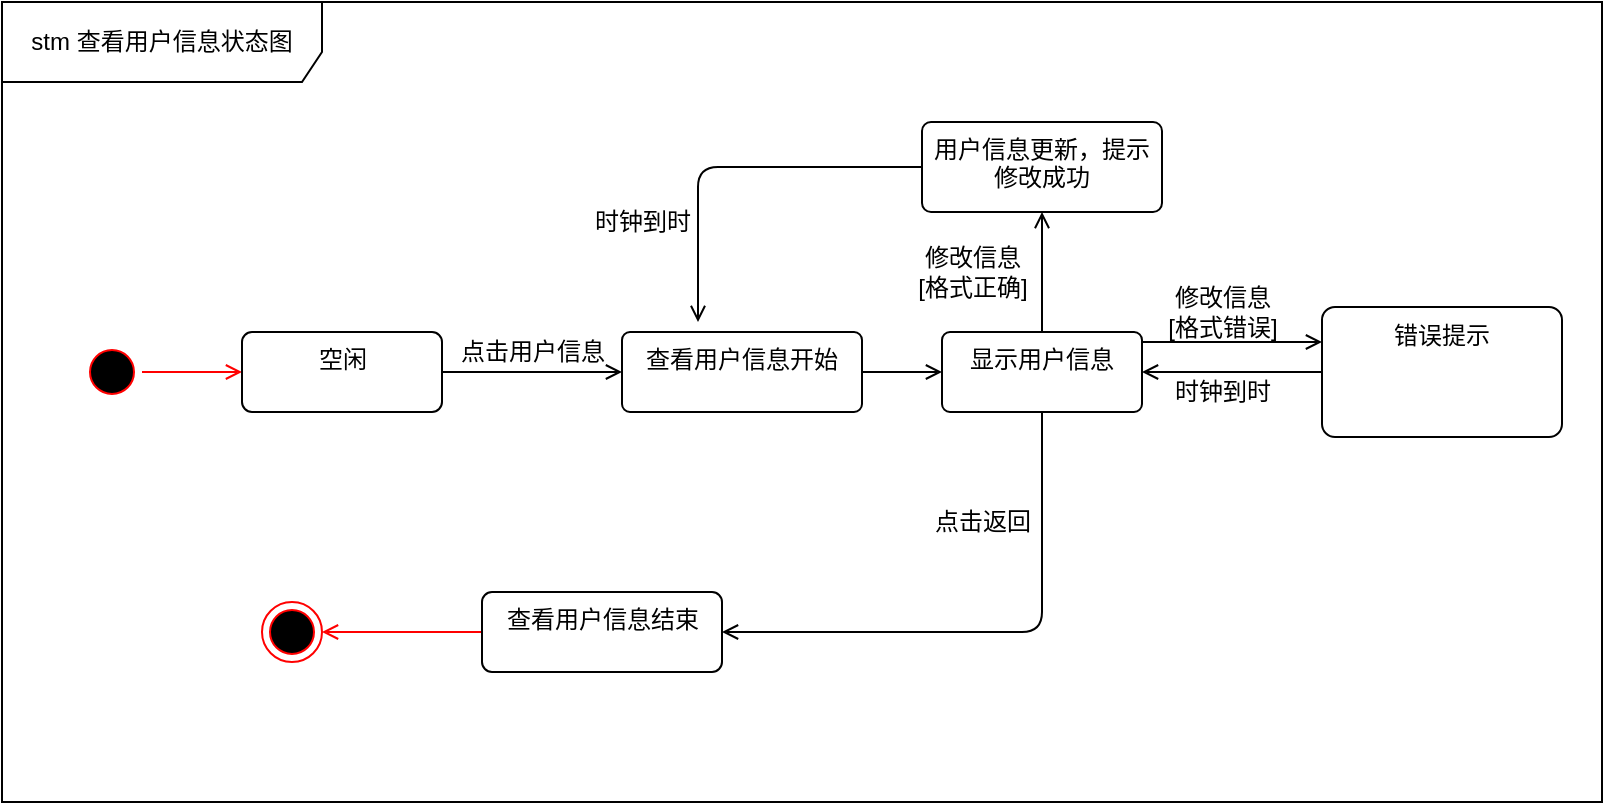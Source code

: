 <mxfile version="14.6.6" type="github" pages="3">
  <diagram id="R78xaqouT0fXK327TKrT" name="7.4.4 查看用户信息状态图">
    <mxGraphModel dx="1037" dy="532" grid="1" gridSize="10" guides="1" tooltips="1" connect="1" arrows="1" fold="1" page="1" pageScale="1" pageWidth="850" pageHeight="1100" math="0" shadow="0">
      <root>
        <mxCell id="0" />
        <mxCell id="1" parent="0" />
        <mxCell id="JF_MuRx8x4yZo3toYtdr-5" value="stm 查看用户信息状态图" style="shape=umlFrame;whiteSpace=wrap;html=1;width=160;height=40;" vertex="1" parent="1">
          <mxGeometry x="40" y="80" width="800" height="400" as="geometry" />
        </mxCell>
        <mxCell id="JF_MuRx8x4yZo3toYtdr-14" value="" style="edgeStyle=orthogonalEdgeStyle;rounded=0;orthogonalLoop=1;jettySize=auto;html=1;endArrow=open;endFill=0;strokeColor=#FF0000;" edge="1" parent="1" source="JF_MuRx8x4yZo3toYtdr-6">
          <mxGeometry relative="1" as="geometry">
            <mxPoint x="160" y="265" as="targetPoint" />
          </mxGeometry>
        </mxCell>
        <mxCell id="JF_MuRx8x4yZo3toYtdr-6" value="" style="ellipse;html=1;shape=startState;fillColor=#000000;strokeColor=#ff0000;" vertex="1" parent="1">
          <mxGeometry x="80" y="250" width="30" height="30" as="geometry" />
        </mxCell>
        <mxCell id="JF_MuRx8x4yZo3toYtdr-28" value="" style="edgeStyle=orthogonalEdgeStyle;rounded=0;orthogonalLoop=1;jettySize=auto;html=1;endArrow=open;endFill=0;" edge="1" parent="1" source="JF_MuRx8x4yZo3toYtdr-24" target="JF_MuRx8x4yZo3toYtdr-27">
          <mxGeometry relative="1" as="geometry" />
        </mxCell>
        <mxCell id="JF_MuRx8x4yZo3toYtdr-24" value="空闲" style="html=1;align=center;verticalAlign=top;rounded=1;absoluteArcSize=1;arcSize=10;dashed=0;" vertex="1" parent="1">
          <mxGeometry x="160" y="245" width="100" height="40" as="geometry" />
        </mxCell>
        <mxCell id="JF_MuRx8x4yZo3toYtdr-32" value="" style="edgeStyle=orthogonalEdgeStyle;rounded=0;orthogonalLoop=1;jettySize=auto;html=1;endArrow=open;endFill=0;strokeColor=#000000;" edge="1" parent="1" source="JF_MuRx8x4yZo3toYtdr-27" target="JF_MuRx8x4yZo3toYtdr-31">
          <mxGeometry relative="1" as="geometry" />
        </mxCell>
        <mxCell id="JF_MuRx8x4yZo3toYtdr-27" value="查看用户信息开始" style="rounded=1;whiteSpace=wrap;html=1;dashed=0;verticalAlign=top;arcSize=10;" vertex="1" parent="1">
          <mxGeometry x="350" y="245" width="120" height="40" as="geometry" />
        </mxCell>
        <mxCell id="JF_MuRx8x4yZo3toYtdr-29" value="点击用户信息" style="text;html=1;resizable=0;autosize=1;align=center;verticalAlign=middle;points=[];fillColor=none;strokeColor=none;rounded=0;" vertex="1" parent="1">
          <mxGeometry x="260" y="245" width="90" height="20" as="geometry" />
        </mxCell>
        <mxCell id="JF_MuRx8x4yZo3toYtdr-42" style="edgeStyle=orthogonalEdgeStyle;rounded=1;orthogonalLoop=1;jettySize=auto;html=1;entryX=1;entryY=0.5;entryDx=0;entryDy=0;endArrow=open;endFill=0;strokeColor=#000000;" edge="1" parent="1" source="JF_MuRx8x4yZo3toYtdr-31" target="JF_MuRx8x4yZo3toYtdr-57">
          <mxGeometry relative="1" as="geometry">
            <Array as="points">
              <mxPoint x="560" y="395" />
            </Array>
          </mxGeometry>
        </mxCell>
        <mxCell id="JF_MuRx8x4yZo3toYtdr-45" value="" style="edgeStyle=orthogonalEdgeStyle;rounded=0;orthogonalLoop=1;jettySize=auto;html=1;endArrow=open;endFill=0;strokeColor=#000000;" edge="1" parent="1" source="JF_MuRx8x4yZo3toYtdr-31" target="JF_MuRx8x4yZo3toYtdr-44">
          <mxGeometry relative="1" as="geometry">
            <Array as="points">
              <mxPoint x="680" y="250" />
              <mxPoint x="680" y="250" />
            </Array>
          </mxGeometry>
        </mxCell>
        <mxCell id="JF_MuRx8x4yZo3toYtdr-50" value="" style="edgeStyle=orthogonalEdgeStyle;rounded=0;orthogonalLoop=1;jettySize=auto;html=1;endArrow=open;endFill=0;strokeColor=#000000;" edge="1" parent="1" source="JF_MuRx8x4yZo3toYtdr-31" target="JF_MuRx8x4yZo3toYtdr-49">
          <mxGeometry relative="1" as="geometry" />
        </mxCell>
        <mxCell id="JF_MuRx8x4yZo3toYtdr-31" value="显示用户信息" style="rounded=1;whiteSpace=wrap;html=1;dashed=0;verticalAlign=top;arcSize=10;" vertex="1" parent="1">
          <mxGeometry x="510" y="245" width="100" height="40" as="geometry" />
        </mxCell>
        <mxCell id="JF_MuRx8x4yZo3toYtdr-43" value="点击返回" style="text;html=1;resizable=0;autosize=1;align=center;verticalAlign=middle;points=[];fillColor=none;strokeColor=none;rounded=0;" vertex="1" parent="1">
          <mxGeometry x="500" y="330" width="60" height="20" as="geometry" />
        </mxCell>
        <mxCell id="JF_MuRx8x4yZo3toYtdr-62" style="edgeStyle=orthogonalEdgeStyle;rounded=0;orthogonalLoop=1;jettySize=auto;html=1;endArrow=open;endFill=0;" edge="1" parent="1" source="JF_MuRx8x4yZo3toYtdr-44" target="JF_MuRx8x4yZo3toYtdr-31">
          <mxGeometry relative="1" as="geometry" />
        </mxCell>
        <mxCell id="JF_MuRx8x4yZo3toYtdr-44" value="错误提示" style="rounded=1;whiteSpace=wrap;html=1;dashed=0;verticalAlign=top;arcSize=10;" vertex="1" parent="1">
          <mxGeometry x="700" y="232.5" width="120" height="65" as="geometry" />
        </mxCell>
        <mxCell id="JF_MuRx8x4yZo3toYtdr-46" value="修改信息&lt;br&gt;[格式错误]" style="text;html=1;resizable=0;autosize=1;align=center;verticalAlign=middle;points=[];fillColor=none;strokeColor=none;rounded=0;" vertex="1" parent="1">
          <mxGeometry x="615" y="220" width="70" height="30" as="geometry" />
        </mxCell>
        <mxCell id="JF_MuRx8x4yZo3toYtdr-48" value="时钟到时" style="text;html=1;resizable=0;autosize=1;align=center;verticalAlign=middle;points=[];fillColor=none;strokeColor=none;rounded=0;" vertex="1" parent="1">
          <mxGeometry x="620" y="265" width="60" height="20" as="geometry" />
        </mxCell>
        <mxCell id="JF_MuRx8x4yZo3toYtdr-54" style="edgeStyle=orthogonalEdgeStyle;rounded=1;orthogonalLoop=1;jettySize=auto;html=1;endArrow=open;endFill=0;strokeColor=#000000;exitX=0;exitY=0.5;exitDx=0;exitDy=0;" edge="1" parent="1" source="JF_MuRx8x4yZo3toYtdr-49">
          <mxGeometry relative="1" as="geometry">
            <mxPoint x="388" y="240" as="targetPoint" />
            <Array as="points">
              <mxPoint x="388" y="163" />
            </Array>
          </mxGeometry>
        </mxCell>
        <mxCell id="JF_MuRx8x4yZo3toYtdr-49" value="用户信息更新，提示修改成功" style="rounded=1;whiteSpace=wrap;html=1;dashed=0;verticalAlign=top;arcSize=10;" vertex="1" parent="1">
          <mxGeometry x="500" y="140" width="120" height="45" as="geometry" />
        </mxCell>
        <mxCell id="JF_MuRx8x4yZo3toYtdr-51" value="修改信息&lt;br&gt;[格式正确]" style="text;html=1;resizable=0;autosize=1;align=center;verticalAlign=middle;points=[];fillColor=none;strokeColor=none;rounded=0;" vertex="1" parent="1">
          <mxGeometry x="490" y="200" width="70" height="30" as="geometry" />
        </mxCell>
        <mxCell id="JF_MuRx8x4yZo3toYtdr-55" value="时钟到时" style="text;html=1;resizable=0;autosize=1;align=center;verticalAlign=middle;points=[];fillColor=none;strokeColor=none;rounded=0;" vertex="1" parent="1">
          <mxGeometry x="330" y="180" width="60" height="20" as="geometry" />
        </mxCell>
        <mxCell id="JF_MuRx8x4yZo3toYtdr-56" value="" style="ellipse;html=1;shape=endState;fillColor=#000000;strokeColor=#ff0000;" vertex="1" parent="1">
          <mxGeometry x="170" y="380" width="30" height="30" as="geometry" />
        </mxCell>
        <mxCell id="JF_MuRx8x4yZo3toYtdr-58" value="" style="edgeStyle=orthogonalEdgeStyle;rounded=0;orthogonalLoop=1;jettySize=auto;html=1;endArrow=open;endFill=0;strokeColor=#FF0000;" edge="1" parent="1" source="JF_MuRx8x4yZo3toYtdr-57" target="JF_MuRx8x4yZo3toYtdr-56">
          <mxGeometry relative="1" as="geometry" />
        </mxCell>
        <mxCell id="JF_MuRx8x4yZo3toYtdr-57" value="查看用户信息结束" style="html=1;align=center;verticalAlign=top;rounded=1;absoluteArcSize=1;arcSize=10;dashed=0;" vertex="1" parent="1">
          <mxGeometry x="280" y="375" width="120" height="40" as="geometry" />
        </mxCell>
      </root>
    </mxGraphModel>
  </diagram>
  <diagram id="cQp6Rxe3EmaTujAg6KYK" name="7.5.4 创建课程状态图">
    <mxGraphModel dx="1037" dy="532" grid="1" gridSize="10" guides="1" tooltips="1" connect="1" arrows="1" fold="1" page="1" pageScale="1" pageWidth="850" pageHeight="1100" math="0" shadow="0">
      <root>
        <mxCell id="PjIbphXWAcYPcqoNooAm-0" />
        <mxCell id="PjIbphXWAcYPcqoNooAm-1" parent="PjIbphXWAcYPcqoNooAm-0" />
        <mxCell id="hJUV-YuUBCaMWX-VFNm8-0" value="stm 创建课程状态图" style="shape=umlFrame;whiteSpace=wrap;html=1;width=160;height=40;" vertex="1" parent="PjIbphXWAcYPcqoNooAm-1">
          <mxGeometry x="40" width="800" height="520" as="geometry" />
        </mxCell>
        <mxCell id="hJUV-YuUBCaMWX-VFNm8-1" value="" style="ellipse;html=1;shape=startState;fillColor=#000000;strokeColor=#ff0000;" vertex="1" parent="PjIbphXWAcYPcqoNooAm-1">
          <mxGeometry x="90" y="210" width="30" height="30" as="geometry" />
        </mxCell>
        <mxCell id="hJUV-YuUBCaMWX-VFNm8-6" value="" style="html=1;verticalAlign=bottom;endArrow=open;strokeColor=#FF0000;endFill=0;" edge="1" parent="PjIbphXWAcYPcqoNooAm-1">
          <mxGeometry width="80" relative="1" as="geometry">
            <mxPoint x="120" y="224.5" as="sourcePoint" />
            <mxPoint x="160" y="225" as="targetPoint" />
          </mxGeometry>
        </mxCell>
        <mxCell id="7s5-ibAPgLU1VQ5QXviD-5" value="" style="edgeStyle=orthogonalEdgeStyle;rounded=1;orthogonalLoop=1;jettySize=auto;html=1;startArrow=none;startFill=0;endArrow=open;endFill=0;strokeColor=#000000;" edge="1" parent="PjIbphXWAcYPcqoNooAm-1" source="C2Oqjg-7ZbrXNfIuQUgc-0" target="7s5-ibAPgLU1VQ5QXviD-4">
          <mxGeometry relative="1" as="geometry" />
        </mxCell>
        <mxCell id="C2Oqjg-7ZbrXNfIuQUgc-0" value="空闲" style="html=1;align=center;verticalAlign=top;rounded=1;absoluteArcSize=1;arcSize=10;dashed=0;" vertex="1" parent="PjIbphXWAcYPcqoNooAm-1">
          <mxGeometry x="160" y="205" width="100" height="40" as="geometry" />
        </mxCell>
        <mxCell id="5mkPvzpUxLGBkWLvA-5Q-1" value="" style="edgeStyle=orthogonalEdgeStyle;rounded=1;orthogonalLoop=1;jettySize=auto;html=1;startArrow=none;startFill=0;endArrow=open;endFill=0;strokeColor=#000000;" edge="1" parent="PjIbphXWAcYPcqoNooAm-1" source="7s5-ibAPgLU1VQ5QXviD-4" target="5mkPvzpUxLGBkWLvA-5Q-0">
          <mxGeometry relative="1" as="geometry" />
        </mxCell>
        <mxCell id="7s5-ibAPgLU1VQ5QXviD-4" value="创建课程开始" style="rounded=1;whiteSpace=wrap;html=1;dashed=0;verticalAlign=top;arcSize=10;" vertex="1" parent="PjIbphXWAcYPcqoNooAm-1">
          <mxGeometry x="350" y="202.5" width="120" height="45" as="geometry" />
        </mxCell>
        <mxCell id="7s5-ibAPgLU1VQ5QXviD-6" value="选择创建课程" style="text;html=1;resizable=0;autosize=1;align=center;verticalAlign=middle;points=[];fillColor=none;strokeColor=none;rounded=0;" vertex="1" parent="PjIbphXWAcYPcqoNooAm-1">
          <mxGeometry x="260" y="205" width="90" height="20" as="geometry" />
        </mxCell>
        <mxCell id="QAiq84JVTtGRtAKOCqlP-1" style="edgeStyle=orthogonalEdgeStyle;rounded=1;orthogonalLoop=1;jettySize=auto;html=1;entryX=0.562;entryY=-0.042;entryDx=0;entryDy=0;startArrow=none;startFill=0;endArrow=open;endFill=0;entryPerimeter=0;" edge="1" parent="PjIbphXWAcYPcqoNooAm-1" source="5mkPvzpUxLGBkWLvA-5Q-0" target="5mkPvzpUxLGBkWLvA-5Q-4">
          <mxGeometry relative="1" as="geometry">
            <Array as="points">
              <mxPoint x="560" y="280" />
              <mxPoint x="307" y="280" />
            </Array>
          </mxGeometry>
        </mxCell>
        <mxCell id="QAiq84JVTtGRtAKOCqlP-5" value="" style="edgeStyle=orthogonalEdgeStyle;rounded=1;orthogonalLoop=1;jettySize=auto;html=1;startArrow=none;startFill=0;endArrow=open;endFill=0;strokeColor=#000000;" edge="1" parent="PjIbphXWAcYPcqoNooAm-1" source="5mkPvzpUxLGBkWLvA-5Q-0" target="QAiq84JVTtGRtAKOCqlP-4">
          <mxGeometry relative="1" as="geometry">
            <Array as="points">
              <mxPoint x="570" y="160" />
              <mxPoint x="570" y="160" />
            </Array>
          </mxGeometry>
        </mxCell>
        <mxCell id="M-DFRb21i_mCwl9dnOfg-1" value="" style="edgeStyle=orthogonalEdgeStyle;rounded=1;orthogonalLoop=1;jettySize=auto;html=1;startArrow=none;startFill=0;endArrow=open;endFill=0;strokeColor=#000000;" edge="1" parent="PjIbphXWAcYPcqoNooAm-1" source="5mkPvzpUxLGBkWLvA-5Q-0" target="M-DFRb21i_mCwl9dnOfg-0">
          <mxGeometry relative="1" as="geometry" />
        </mxCell>
        <mxCell id="5mkPvzpUxLGBkWLvA-5Q-0" value="显示空白课程信息表单" style="rounded=1;whiteSpace=wrap;html=1;dashed=0;verticalAlign=top;arcSize=10;" vertex="1" parent="PjIbphXWAcYPcqoNooAm-1">
          <mxGeometry x="520" y="197.5" width="140" height="55" as="geometry" />
        </mxCell>
        <mxCell id="5mkPvzpUxLGBkWLvA-5Q-2" value="" style="ellipse;html=1;shape=endState;fillColor=#000000;strokeColor=#ff0000;" vertex="1" parent="PjIbphXWAcYPcqoNooAm-1">
          <mxGeometry x="120" y="420" width="30" height="30" as="geometry" />
        </mxCell>
        <mxCell id="5mkPvzpUxLGBkWLvA-5Q-5" value="" style="edgeStyle=orthogonalEdgeStyle;rounded=1;orthogonalLoop=1;jettySize=auto;html=1;startArrow=none;startFill=0;endArrow=open;endFill=0;strokeColor=#FF0000;" edge="1" parent="PjIbphXWAcYPcqoNooAm-1" source="5mkPvzpUxLGBkWLvA-5Q-4" target="5mkPvzpUxLGBkWLvA-5Q-2">
          <mxGeometry relative="1" as="geometry" />
        </mxCell>
        <mxCell id="5mkPvzpUxLGBkWLvA-5Q-4" value="创建课程结束" style="rounded=1;whiteSpace=wrap;html=1;dashed=0;verticalAlign=top;arcSize=10;" vertex="1" parent="PjIbphXWAcYPcqoNooAm-1">
          <mxGeometry x="240" y="412.5" width="120" height="45" as="geometry" />
        </mxCell>
        <mxCell id="QAiq84JVTtGRtAKOCqlP-3" value="取消创建" style="text;html=1;resizable=0;autosize=1;align=center;verticalAlign=middle;points=[];fillColor=none;strokeColor=none;rounded=0;" vertex="1" parent="PjIbphXWAcYPcqoNooAm-1">
          <mxGeometry x="430" y="260" width="60" height="20" as="geometry" />
        </mxCell>
        <mxCell id="QAiq84JVTtGRtAKOCqlP-10" style="edgeStyle=orthogonalEdgeStyle;rounded=1;orthogonalLoop=1;jettySize=auto;html=1;startArrow=none;startFill=0;endArrow=open;endFill=0;strokeColor=#000000;" edge="1" parent="PjIbphXWAcYPcqoNooAm-1" source="QAiq84JVTtGRtAKOCqlP-4" target="7s5-ibAPgLU1VQ5QXviD-4">
          <mxGeometry relative="1" as="geometry" />
        </mxCell>
        <mxCell id="QAiq84JVTtGRtAKOCqlP-4" value="错误提示" style="rounded=1;whiteSpace=wrap;html=1;dashed=0;verticalAlign=top;arcSize=10;" vertex="1" parent="PjIbphXWAcYPcqoNooAm-1">
          <mxGeometry x="530" y="80" width="120" height="40" as="geometry" />
        </mxCell>
        <mxCell id="QAiq84JVTtGRtAKOCqlP-6" value="填写表单&lt;br&gt;[信息不完整]" style="text;html=1;resizable=0;autosize=1;align=center;verticalAlign=middle;points=[];fillColor=none;strokeColor=none;rounded=0;" vertex="1" parent="PjIbphXWAcYPcqoNooAm-1">
          <mxGeometry x="490" y="140" width="80" height="30" as="geometry" />
        </mxCell>
        <mxCell id="QAiq84JVTtGRtAKOCqlP-8" value="" style="edgeStyle=orthogonalEdgeStyle;rounded=1;orthogonalLoop=1;jettySize=auto;html=1;startArrow=none;startFill=0;endArrow=open;endFill=0;strokeColor=#000000;" edge="1" parent="PjIbphXWAcYPcqoNooAm-1">
          <mxGeometry relative="1" as="geometry">
            <mxPoint x="610" y="197.5" as="sourcePoint" />
            <mxPoint x="610" y="120" as="targetPoint" />
            <Array as="points">
              <mxPoint x="610" y="160" />
              <mxPoint x="610" y="160" />
            </Array>
          </mxGeometry>
        </mxCell>
        <mxCell id="QAiq84JVTtGRtAKOCqlP-9" value="填写表单&lt;br&gt;[格式错误]" style="text;html=1;resizable=0;autosize=1;align=center;verticalAlign=middle;points=[];fillColor=none;strokeColor=none;rounded=0;" vertex="1" parent="PjIbphXWAcYPcqoNooAm-1">
          <mxGeometry x="615" y="140" width="70" height="30" as="geometry" />
        </mxCell>
        <mxCell id="QAiq84JVTtGRtAKOCqlP-11" value="时钟到时" style="text;html=1;resizable=0;autosize=1;align=center;verticalAlign=middle;points=[];fillColor=none;strokeColor=none;rounded=0;" vertex="1" parent="PjIbphXWAcYPcqoNooAm-1">
          <mxGeometry x="350" y="130" width="60" height="20" as="geometry" />
        </mxCell>
        <mxCell id="M-DFRb21i_mCwl9dnOfg-9" value="" style="edgeStyle=orthogonalEdgeStyle;rounded=1;orthogonalLoop=1;jettySize=auto;html=1;startArrow=none;startFill=0;endArrow=open;endFill=0;strokeColor=#000000;" edge="1" parent="PjIbphXWAcYPcqoNooAm-1" source="M-DFRb21i_mCwl9dnOfg-0" target="M-DFRb21i_mCwl9dnOfg-8">
          <mxGeometry relative="1" as="geometry" />
        </mxCell>
        <mxCell id="M-DFRb21i_mCwl9dnOfg-0" value="课程创建并更新信息" style="rounded=1;whiteSpace=wrap;html=1;dashed=0;verticalAlign=top;arcSize=10;" vertex="1" parent="PjIbphXWAcYPcqoNooAm-1">
          <mxGeometry x="530" y="307.5" width="120" height="60" as="geometry" />
        </mxCell>
        <mxCell id="M-DFRb21i_mCwl9dnOfg-2" value="填写表单&lt;br&gt;[正确填写]" style="text;html=1;resizable=0;autosize=1;align=center;verticalAlign=middle;points=[];fillColor=none;strokeColor=none;rounded=0;" vertex="1" parent="PjIbphXWAcYPcqoNooAm-1">
          <mxGeometry x="590" y="270" width="70" height="30" as="geometry" />
        </mxCell>
        <mxCell id="M-DFRb21i_mCwl9dnOfg-10" style="edgeStyle=orthogonalEdgeStyle;rounded=1;orthogonalLoop=1;jettySize=auto;html=1;startArrow=none;startFill=0;endArrow=open;endFill=0;strokeColor=#000000;" edge="1" parent="PjIbphXWAcYPcqoNooAm-1" source="M-DFRb21i_mCwl9dnOfg-8" target="5mkPvzpUxLGBkWLvA-5Q-4">
          <mxGeometry relative="1" as="geometry" />
        </mxCell>
        <mxCell id="M-DFRb21i_mCwl9dnOfg-8" value="创建成功提示" style="rounded=1;whiteSpace=wrap;html=1;dashed=0;verticalAlign=top;arcSize=10;" vertex="1" parent="PjIbphXWAcYPcqoNooAm-1">
          <mxGeometry x="530" y="406.25" width="120" height="57.5" as="geometry" />
        </mxCell>
        <mxCell id="M-DFRb21i_mCwl9dnOfg-11" value="时钟到时" style="text;html=1;resizable=0;autosize=1;align=center;verticalAlign=middle;points=[];fillColor=none;strokeColor=none;rounded=0;" vertex="1" parent="PjIbphXWAcYPcqoNooAm-1">
          <mxGeometry x="415" y="412.5" width="60" height="20" as="geometry" />
        </mxCell>
      </root>
    </mxGraphModel>
  </diagram>
  <diagram id="32CVirhiUENbnsEZaFPC" name="7.6.4 管理课程状态图">
    <mxGraphModel dx="1037" dy="532" grid="1" gridSize="10" guides="1" tooltips="1" connect="1" arrows="1" fold="1" page="1" pageScale="1" pageWidth="850" pageHeight="1100" math="0" shadow="0">
      <root>
        <mxCell id="AyHcBvlUNfm0NTus6usM-0" />
        <mxCell id="AyHcBvlUNfm0NTus6usM-1" parent="AyHcBvlUNfm0NTus6usM-0" />
      </root>
    </mxGraphModel>
  </diagram>
</mxfile>
